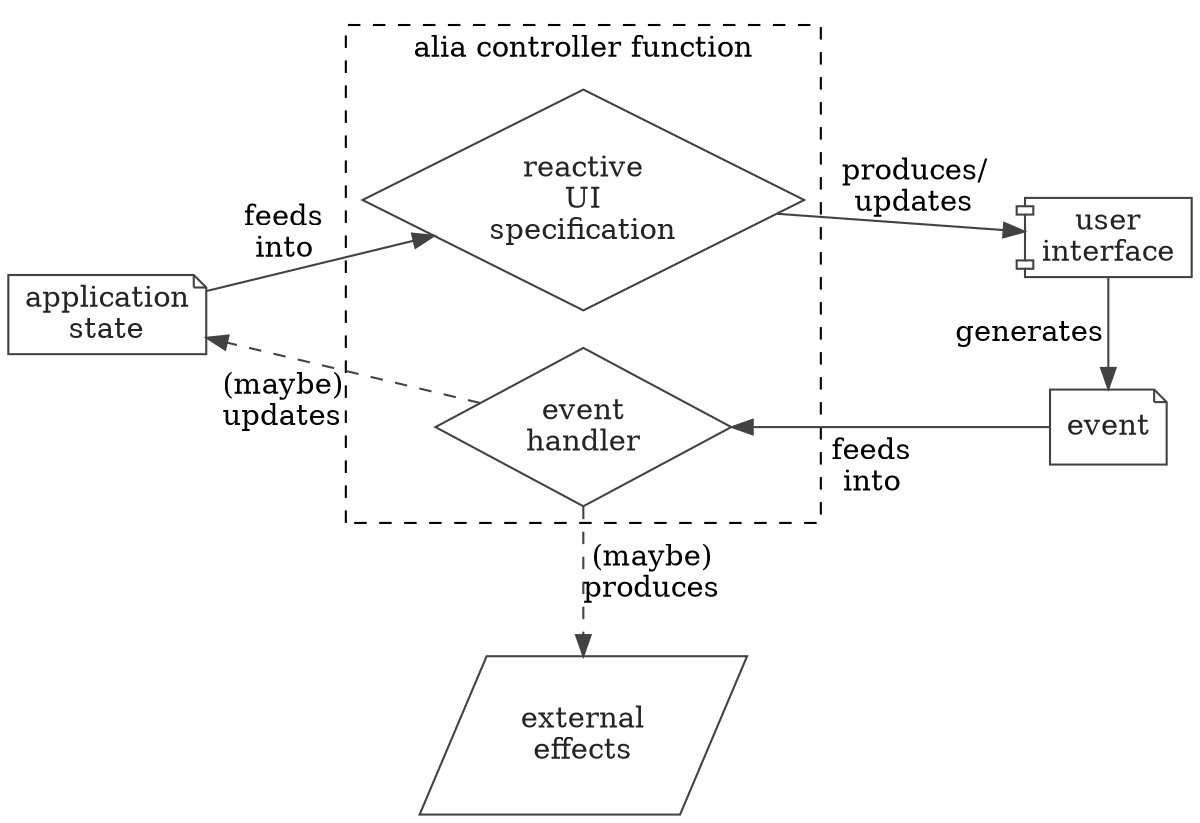 digraph flow {

compound=true;
newrank=true;

rankdir="LR";

edge[color="#424242"];
node[color="#424242", fontcolor="#242424"];

state [label="application\nstate", shape=note]

subgraph cluster_controller {
    label="alia controller function"; style=dashed;
    reactive_code [label="reactive\nUI\nspecification", shape=diamond];
    event_handler [label="event\nhandler", shape=diamond];
}

ui [label="user\ninterface", shape=component]

event [label="event", shape=note]

effects [label="external\neffects", shape=parallelogram]

state -> reactive_code [label="feeds\ninto"]

reactive_code -> ui [label="produces/\nupdates"]

ui -> event [label="generates            "]

event -> event_handler
[headlabel="feeds\ninto", labeldistance=7, labelangle=-16]

event_handler -> state [xlabel="(maybe)\nupdates", style=dashed]

event_handler -> effects
[xlabel="\n(maybe)\nproduces", style=dashed, minlen=2]

event -> effects [style=invis]

{rank = same; reactive_code; event_handler; effects;}

{rank = same; ui; event;}

}
